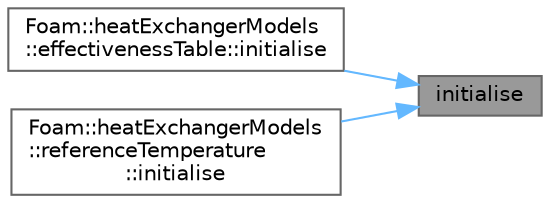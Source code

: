 digraph "initialise"
{
 // LATEX_PDF_SIZE
  bgcolor="transparent";
  edge [fontname=Helvetica,fontsize=10,labelfontname=Helvetica,labelfontsize=10];
  node [fontname=Helvetica,fontsize=10,shape=box,height=0.2,width=0.4];
  rankdir="RL";
  Node1 [id="Node000001",label="initialise",height=0.2,width=0.4,color="gray40", fillcolor="grey60", style="filled", fontcolor="black",tooltip=" "];
  Node1 -> Node2 [id="edge1_Node000001_Node000002",dir="back",color="steelblue1",style="solid",tooltip=" "];
  Node2 [id="Node000002",label="Foam::heatExchangerModels\l::effectivenessTable::initialise",height=0.2,width=0.4,color="grey40", fillcolor="white", style="filled",URL="$classFoam_1_1heatExchangerModels_1_1effectivenessTable.html#a18abf8b19283101238a77c9e6865b673",tooltip=" "];
  Node1 -> Node3 [id="edge2_Node000001_Node000003",dir="back",color="steelblue1",style="solid",tooltip=" "];
  Node3 [id="Node000003",label="Foam::heatExchangerModels\l::referenceTemperature\l::initialise",height=0.2,width=0.4,color="grey40", fillcolor="white", style="filled",URL="$classFoam_1_1heatExchangerModels_1_1referenceTemperature.html#a18abf8b19283101238a77c9e6865b673",tooltip=" "];
}
